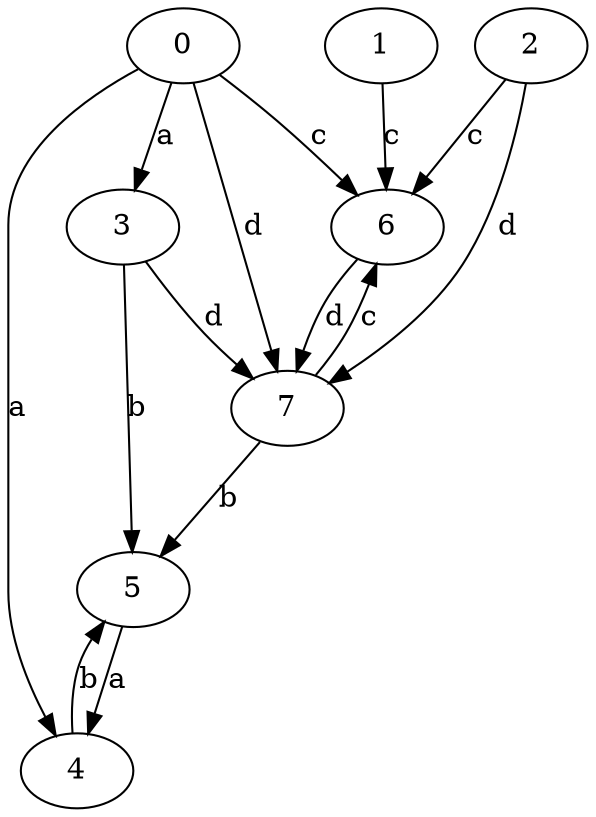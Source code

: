 strict digraph  {
1;
2;
3;
0;
4;
5;
6;
7;
1 -> 6  [label=c];
2 -> 6  [label=c];
2 -> 7  [label=d];
3 -> 5  [label=b];
3 -> 7  [label=d];
0 -> 3  [label=a];
0 -> 4  [label=a];
0 -> 6  [label=c];
0 -> 7  [label=d];
4 -> 5  [label=b];
5 -> 4  [label=a];
6 -> 7  [label=d];
7 -> 5  [label=b];
7 -> 6  [label=c];
}
